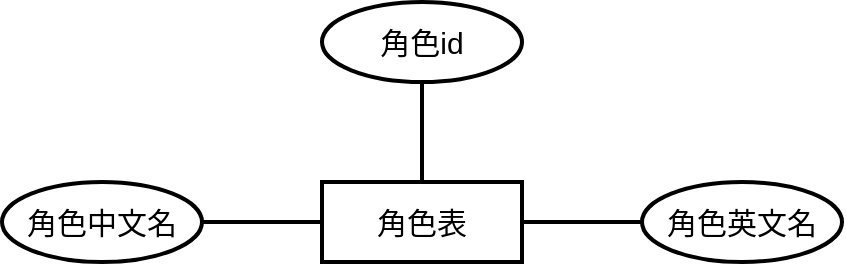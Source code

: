 <mxfile version="14.6.11" type="github">
  <diagram id="tuO6zUsFQC0VviAeXyuO" name="第 1 页">
    <mxGraphModel dx="804" dy="459" grid="1" gridSize="10" guides="1" tooltips="1" connect="1" arrows="1" fold="1" page="1" pageScale="1" pageWidth="827" pageHeight="1169" math="0" shadow="0">
      <root>
        <mxCell id="0" />
        <mxCell id="1" parent="0" />
        <mxCell id="wTKaJJ2O0vyU871rZi9u-1" value="角色表" style="whiteSpace=wrap;html=1;align=center;strokeWidth=2;fontSize=15;" vertex="1" parent="1">
          <mxGeometry x="330" y="260" width="100" height="40" as="geometry" />
        </mxCell>
        <mxCell id="wTKaJJ2O0vyU871rZi9u-3" value="角色中文名" style="ellipse;whiteSpace=wrap;html=1;align=center;strokeWidth=2;fontSize=15;" vertex="1" parent="1">
          <mxGeometry x="170" y="260" width="100" height="40" as="geometry" />
        </mxCell>
        <mxCell id="wTKaJJ2O0vyU871rZi9u-4" value="角色id" style="ellipse;whiteSpace=wrap;html=1;align=center;strokeWidth=2;fontSize=15;" vertex="1" parent="1">
          <mxGeometry x="330" y="170" width="100" height="40" as="geometry" />
        </mxCell>
        <mxCell id="wTKaJJ2O0vyU871rZi9u-5" value="角色英文名" style="ellipse;whiteSpace=wrap;html=1;align=center;strokeWidth=2;fontSize=15;" vertex="1" parent="1">
          <mxGeometry x="490" y="260" width="100" height="40" as="geometry" />
        </mxCell>
        <mxCell id="wTKaJJ2O0vyU871rZi9u-6" value="" style="endArrow=none;html=1;rounded=0;strokeWidth=2;entryX=0.5;entryY=1;entryDx=0;entryDy=0;exitX=0.5;exitY=0;exitDx=0;exitDy=0;fontSize=15;" edge="1" parent="1" source="wTKaJJ2O0vyU871rZi9u-1" target="wTKaJJ2O0vyU871rZi9u-4">
          <mxGeometry relative="1" as="geometry">
            <mxPoint x="150" y="160" as="sourcePoint" />
            <mxPoint x="310" y="160" as="targetPoint" />
          </mxGeometry>
        </mxCell>
        <mxCell id="wTKaJJ2O0vyU871rZi9u-7" value="" style="endArrow=none;html=1;rounded=0;strokeWidth=2;entryX=0;entryY=0.5;entryDx=0;entryDy=0;exitX=1;exitY=0.5;exitDx=0;exitDy=0;fontSize=15;" edge="1" parent="1" target="wTKaJJ2O0vyU871rZi9u-1" source="wTKaJJ2O0vyU871rZi9u-3">
          <mxGeometry relative="1" as="geometry">
            <mxPoint x="270" y="280" as="sourcePoint" />
            <mxPoint x="390" y="220" as="targetPoint" />
          </mxGeometry>
        </mxCell>
        <mxCell id="wTKaJJ2O0vyU871rZi9u-8" value="" style="endArrow=none;html=1;rounded=0;strokeWidth=2;entryX=1;entryY=0.5;entryDx=0;entryDy=0;exitX=0;exitY=0.5;exitDx=0;exitDy=0;fontSize=15;" edge="1" parent="1" source="wTKaJJ2O0vyU871rZi9u-5" target="wTKaJJ2O0vyU871rZi9u-1">
          <mxGeometry relative="1" as="geometry">
            <mxPoint x="400" y="280" as="sourcePoint" />
            <mxPoint x="400" y="230" as="targetPoint" />
          </mxGeometry>
        </mxCell>
      </root>
    </mxGraphModel>
  </diagram>
</mxfile>
